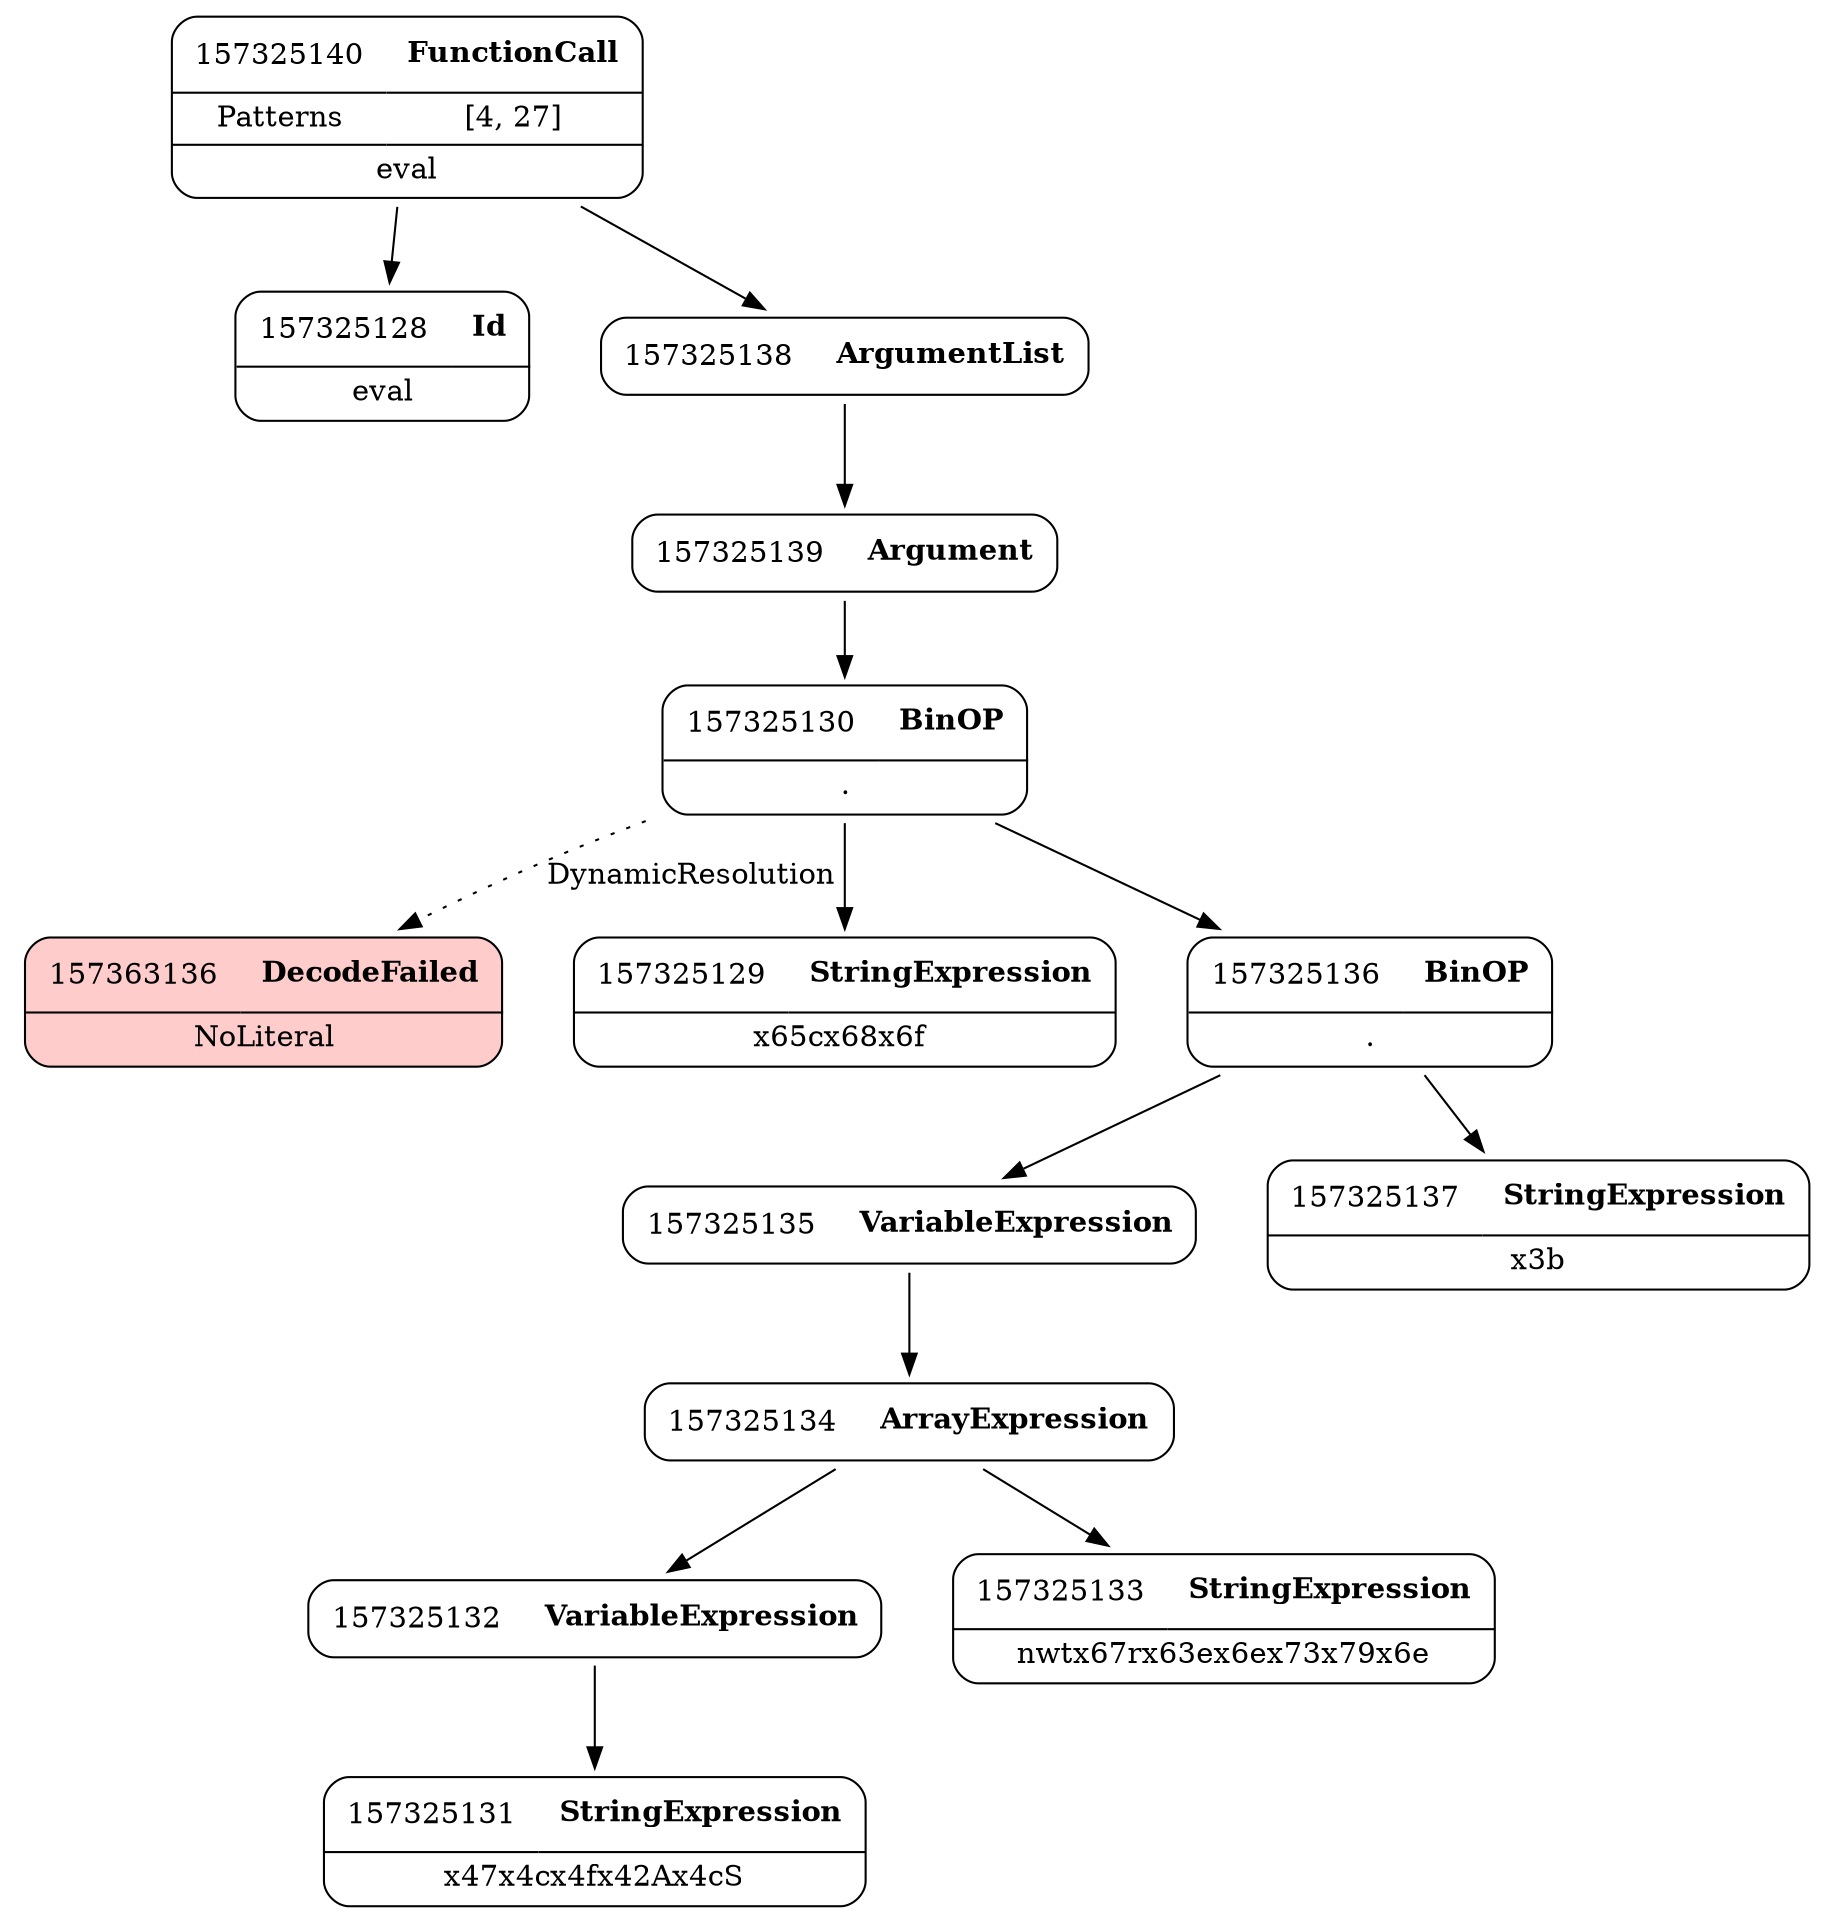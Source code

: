 digraph ast {
node [shape=none];
157363136 [label=<<TABLE border='1' cellspacing='0' cellpadding='10' style='rounded' bgcolor='#FFCCCC' ><TR><TD border='0'>157363136</TD><TD border='0'><B>DecodeFailed</B></TD></TR><HR/><TR><TD border='0' cellpadding='5' colspan='2'>NoLiteral</TD></TR></TABLE>>];
157325128 [label=<<TABLE border='1' cellspacing='0' cellpadding='10' style='rounded' ><TR><TD border='0'>157325128</TD><TD border='0'><B>Id</B></TD></TR><HR/><TR><TD border='0' cellpadding='5' colspan='2'>eval</TD></TR></TABLE>>];
157325129 [label=<<TABLE border='1' cellspacing='0' cellpadding='10' style='rounded' ><TR><TD border='0'>157325129</TD><TD border='0'><B>StringExpression</B></TD></TR><HR/><TR><TD border='0' cellpadding='5' colspan='2'>x65cx68x6f </TD></TR></TABLE>>];
157325130 [label=<<TABLE border='1' cellspacing='0' cellpadding='10' style='rounded' ><TR><TD border='0'>157325130</TD><TD border='0'><B>BinOP</B></TD></TR><HR/><TR><TD border='0' cellpadding='5' colspan='2'>.</TD></TR></TABLE>>];
157325130 -> 157325129 [weight=2];
157325130 -> 157325136 [weight=2];
157325130 -> 157363136 [style=dotted,label=DynamicResolution];
157325131 [label=<<TABLE border='1' cellspacing='0' cellpadding='10' style='rounded' ><TR><TD border='0'>157325131</TD><TD border='0'><B>StringExpression</B></TD></TR><HR/><TR><TD border='0' cellpadding='5' colspan='2'>x47x4cx4fx42Ax4cS</TD></TR></TABLE>>];
157325132 [label=<<TABLE border='1' cellspacing='0' cellpadding='10' style='rounded' ><TR><TD border='0'>157325132</TD><TD border='0'><B>VariableExpression</B></TD></TR></TABLE>>];
157325132 -> 157325131 [weight=2];
157325133 [label=<<TABLE border='1' cellspacing='0' cellpadding='10' style='rounded' ><TR><TD border='0'>157325133</TD><TD border='0'><B>StringExpression</B></TD></TR><HR/><TR><TD border='0' cellpadding='5' colspan='2'>nwtx67rx63ex6ex73x79x6e</TD></TR></TABLE>>];
157325134 [label=<<TABLE border='1' cellspacing='0' cellpadding='10' style='rounded' ><TR><TD border='0'>157325134</TD><TD border='0'><B>ArrayExpression</B></TD></TR></TABLE>>];
157325134 -> 157325132 [weight=2];
157325134 -> 157325133 [weight=2];
157325135 [label=<<TABLE border='1' cellspacing='0' cellpadding='10' style='rounded' ><TR><TD border='0'>157325135</TD><TD border='0'><B>VariableExpression</B></TD></TR></TABLE>>];
157325135 -> 157325134 [weight=2];
157325136 [label=<<TABLE border='1' cellspacing='0' cellpadding='10' style='rounded' ><TR><TD border='0'>157325136</TD><TD border='0'><B>BinOP</B></TD></TR><HR/><TR><TD border='0' cellpadding='5' colspan='2'>.</TD></TR></TABLE>>];
157325136 -> 157325135 [weight=2];
157325136 -> 157325137 [weight=2];
157325137 [label=<<TABLE border='1' cellspacing='0' cellpadding='10' style='rounded' ><TR><TD border='0'>157325137</TD><TD border='0'><B>StringExpression</B></TD></TR><HR/><TR><TD border='0' cellpadding='5' colspan='2'>x3b</TD></TR></TABLE>>];
157325138 [label=<<TABLE border='1' cellspacing='0' cellpadding='10' style='rounded' ><TR><TD border='0'>157325138</TD><TD border='0'><B>ArgumentList</B></TD></TR></TABLE>>];
157325138 -> 157325139 [weight=2];
157325139 [label=<<TABLE border='1' cellspacing='0' cellpadding='10' style='rounded' ><TR><TD border='0'>157325139</TD><TD border='0'><B>Argument</B></TD></TR></TABLE>>];
157325139 -> 157325130 [weight=2];
157325140 [label=<<TABLE border='1' cellspacing='0' cellpadding='10' style='rounded' ><TR><TD border='0'>157325140</TD><TD border='0'><B>FunctionCall</B></TD></TR><HR/><TR><TD border='0' cellpadding='5'>Patterns</TD><TD border='0' cellpadding='5'>[4, 27]</TD></TR><HR/><TR><TD border='0' cellpadding='5' colspan='2'>eval</TD></TR></TABLE>>];
157325140 -> 157325128 [weight=2];
157325140 -> 157325138 [weight=2];
}
